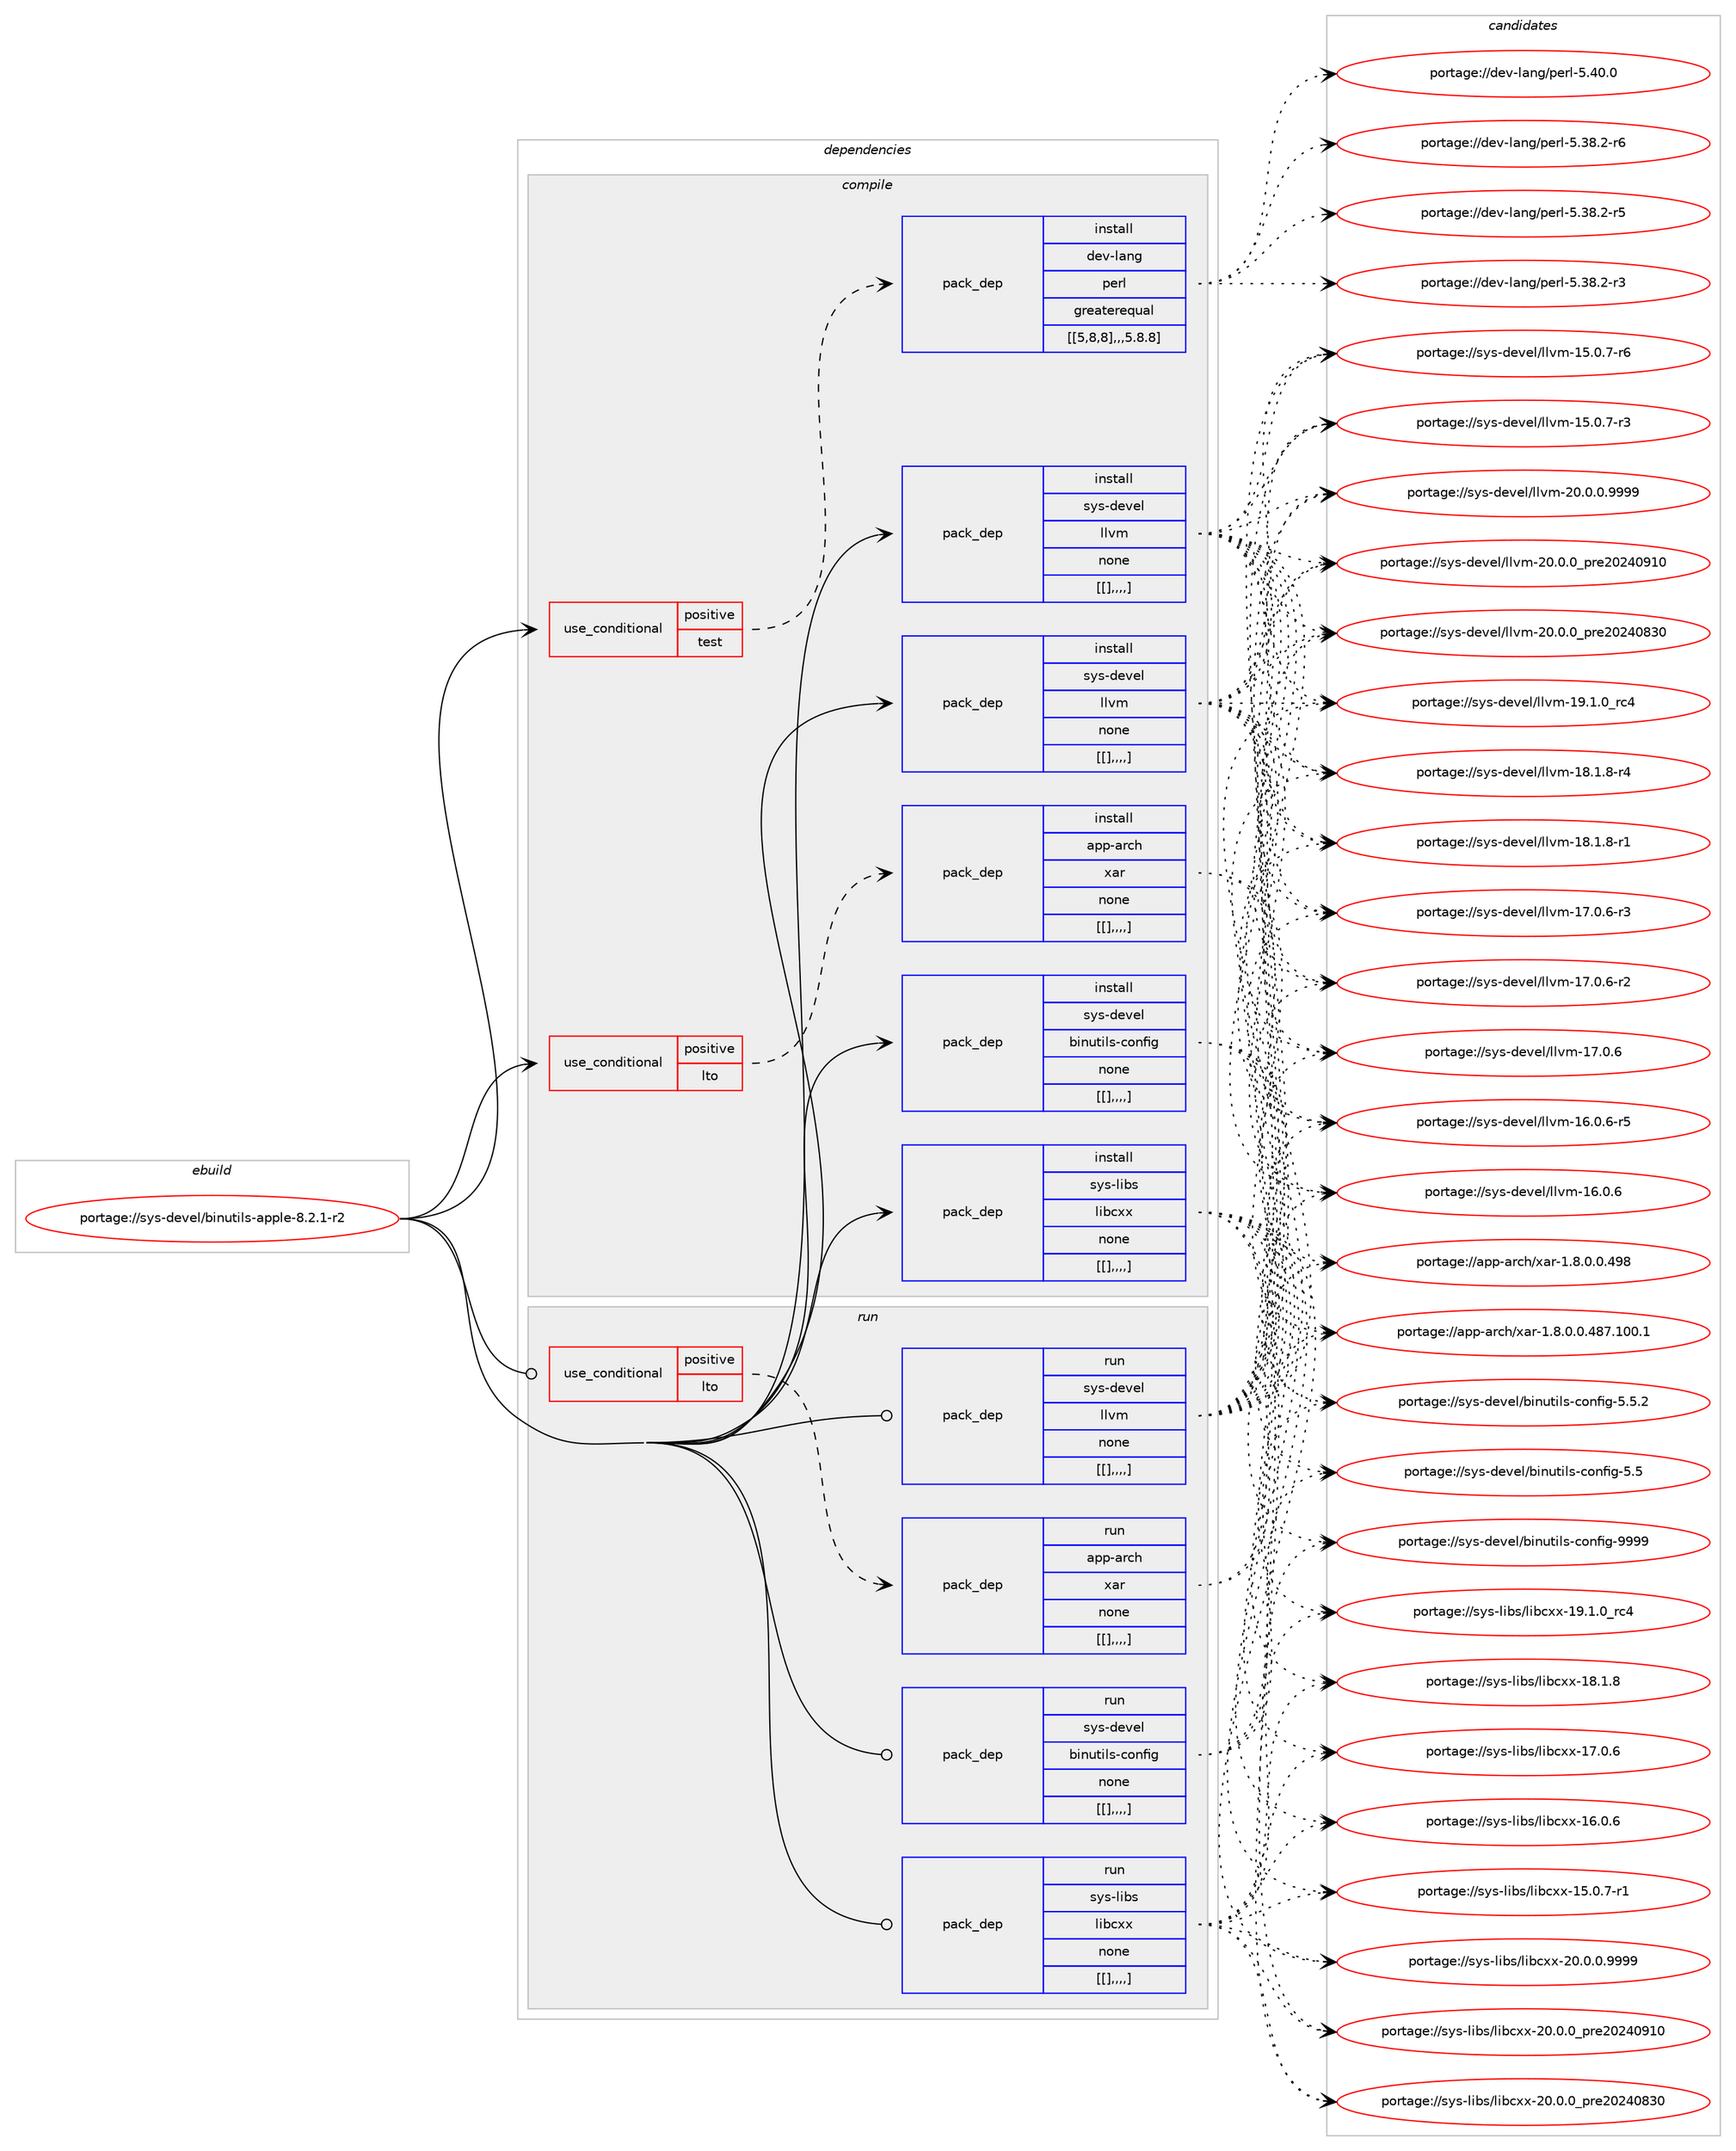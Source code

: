digraph prolog {

# *************
# Graph options
# *************

newrank=true;
concentrate=true;
compound=true;
graph [rankdir=LR,fontname=Helvetica,fontsize=10,ranksep=1.5];#, ranksep=2.5, nodesep=0.2];
edge  [arrowhead=vee];
node  [fontname=Helvetica,fontsize=10];

# **********
# The ebuild
# **********

subgraph cluster_leftcol {
color=gray;
label=<<i>ebuild</i>>;
id [label="portage://sys-devel/binutils-apple-8.2.1-r2", color=red, width=4, href="../sys-devel/binutils-apple-8.2.1-r2.svg"];
}

# ****************
# The dependencies
# ****************

subgraph cluster_midcol {
color=gray;
label=<<i>dependencies</i>>;
subgraph cluster_compile {
fillcolor="#eeeeee";
style=filled;
label=<<i>compile</i>>;
subgraph cond119165 {
dependency449652 [label=<<TABLE BORDER="0" CELLBORDER="1" CELLSPACING="0" CELLPADDING="4"><TR><TD ROWSPAN="3" CELLPADDING="10">use_conditional</TD></TR><TR><TD>positive</TD></TR><TR><TD>lto</TD></TR></TABLE>>, shape=none, color=red];
subgraph pack327403 {
dependency449653 [label=<<TABLE BORDER="0" CELLBORDER="1" CELLSPACING="0" CELLPADDING="4" WIDTH="220"><TR><TD ROWSPAN="6" CELLPADDING="30">pack_dep</TD></TR><TR><TD WIDTH="110">install</TD></TR><TR><TD>app-arch</TD></TR><TR><TD>xar</TD></TR><TR><TD>none</TD></TR><TR><TD>[[],,,,]</TD></TR></TABLE>>, shape=none, color=blue];
}
dependency449652:e -> dependency449653:w [weight=20,style="dashed",arrowhead="vee"];
}
id:e -> dependency449652:w [weight=20,style="solid",arrowhead="vee"];
subgraph cond119166 {
dependency449654 [label=<<TABLE BORDER="0" CELLBORDER="1" CELLSPACING="0" CELLPADDING="4"><TR><TD ROWSPAN="3" CELLPADDING="10">use_conditional</TD></TR><TR><TD>positive</TD></TR><TR><TD>test</TD></TR></TABLE>>, shape=none, color=red];
subgraph pack327404 {
dependency449655 [label=<<TABLE BORDER="0" CELLBORDER="1" CELLSPACING="0" CELLPADDING="4" WIDTH="220"><TR><TD ROWSPAN="6" CELLPADDING="30">pack_dep</TD></TR><TR><TD WIDTH="110">install</TD></TR><TR><TD>dev-lang</TD></TR><TR><TD>perl</TD></TR><TR><TD>greaterequal</TD></TR><TR><TD>[[5,8,8],,,5.8.8]</TD></TR></TABLE>>, shape=none, color=blue];
}
dependency449654:e -> dependency449655:w [weight=20,style="dashed",arrowhead="vee"];
}
id:e -> dependency449654:w [weight=20,style="solid",arrowhead="vee"];
subgraph pack327405 {
dependency449656 [label=<<TABLE BORDER="0" CELLBORDER="1" CELLSPACING="0" CELLPADDING="4" WIDTH="220"><TR><TD ROWSPAN="6" CELLPADDING="30">pack_dep</TD></TR><TR><TD WIDTH="110">install</TD></TR><TR><TD>sys-devel</TD></TR><TR><TD>binutils-config</TD></TR><TR><TD>none</TD></TR><TR><TD>[[],,,,]</TD></TR></TABLE>>, shape=none, color=blue];
}
id:e -> dependency449656:w [weight=20,style="solid",arrowhead="vee"];
subgraph pack327406 {
dependency449657 [label=<<TABLE BORDER="0" CELLBORDER="1" CELLSPACING="0" CELLPADDING="4" WIDTH="220"><TR><TD ROWSPAN="6" CELLPADDING="30">pack_dep</TD></TR><TR><TD WIDTH="110">install</TD></TR><TR><TD>sys-devel</TD></TR><TR><TD>llvm</TD></TR><TR><TD>none</TD></TR><TR><TD>[[],,,,]</TD></TR></TABLE>>, shape=none, color=blue];
}
id:e -> dependency449657:w [weight=20,style="solid",arrowhead="vee"];
subgraph pack327407 {
dependency449658 [label=<<TABLE BORDER="0" CELLBORDER="1" CELLSPACING="0" CELLPADDING="4" WIDTH="220"><TR><TD ROWSPAN="6" CELLPADDING="30">pack_dep</TD></TR><TR><TD WIDTH="110">install</TD></TR><TR><TD>sys-libs</TD></TR><TR><TD>libcxx</TD></TR><TR><TD>none</TD></TR><TR><TD>[[],,,,]</TD></TR></TABLE>>, shape=none, color=blue];
}
id:e -> dependency449658:w [weight=20,style="solid",arrowhead="vee"];
subgraph pack327408 {
dependency449659 [label=<<TABLE BORDER="0" CELLBORDER="1" CELLSPACING="0" CELLPADDING="4" WIDTH="220"><TR><TD ROWSPAN="6" CELLPADDING="30">pack_dep</TD></TR><TR><TD WIDTH="110">install</TD></TR><TR><TD>sys-devel</TD></TR><TR><TD>llvm</TD></TR><TR><TD>none</TD></TR><TR><TD>[[],,,,]</TD></TR></TABLE>>, shape=none, color=blue];
}
id:e -> dependency449659:w [weight=20,style="solid",arrowhead="vee"];
}
subgraph cluster_compileandrun {
fillcolor="#eeeeee";
style=filled;
label=<<i>compile and run</i>>;
}
subgraph cluster_run {
fillcolor="#eeeeee";
style=filled;
label=<<i>run</i>>;
subgraph cond119167 {
dependency449660 [label=<<TABLE BORDER="0" CELLBORDER="1" CELLSPACING="0" CELLPADDING="4"><TR><TD ROWSPAN="3" CELLPADDING="10">use_conditional</TD></TR><TR><TD>positive</TD></TR><TR><TD>lto</TD></TR></TABLE>>, shape=none, color=red];
subgraph pack327409 {
dependency449661 [label=<<TABLE BORDER="0" CELLBORDER="1" CELLSPACING="0" CELLPADDING="4" WIDTH="220"><TR><TD ROWSPAN="6" CELLPADDING="30">pack_dep</TD></TR><TR><TD WIDTH="110">run</TD></TR><TR><TD>app-arch</TD></TR><TR><TD>xar</TD></TR><TR><TD>none</TD></TR><TR><TD>[[],,,,]</TD></TR></TABLE>>, shape=none, color=blue];
}
dependency449660:e -> dependency449661:w [weight=20,style="dashed",arrowhead="vee"];
}
id:e -> dependency449660:w [weight=20,style="solid",arrowhead="odot"];
subgraph pack327410 {
dependency449662 [label=<<TABLE BORDER="0" CELLBORDER="1" CELLSPACING="0" CELLPADDING="4" WIDTH="220"><TR><TD ROWSPAN="6" CELLPADDING="30">pack_dep</TD></TR><TR><TD WIDTH="110">run</TD></TR><TR><TD>sys-devel</TD></TR><TR><TD>binutils-config</TD></TR><TR><TD>none</TD></TR><TR><TD>[[],,,,]</TD></TR></TABLE>>, shape=none, color=blue];
}
id:e -> dependency449662:w [weight=20,style="solid",arrowhead="odot"];
subgraph pack327411 {
dependency449663 [label=<<TABLE BORDER="0" CELLBORDER="1" CELLSPACING="0" CELLPADDING="4" WIDTH="220"><TR><TD ROWSPAN="6" CELLPADDING="30">pack_dep</TD></TR><TR><TD WIDTH="110">run</TD></TR><TR><TD>sys-devel</TD></TR><TR><TD>llvm</TD></TR><TR><TD>none</TD></TR><TR><TD>[[],,,,]</TD></TR></TABLE>>, shape=none, color=blue];
}
id:e -> dependency449663:w [weight=20,style="solid",arrowhead="odot"];
subgraph pack327412 {
dependency449664 [label=<<TABLE BORDER="0" CELLBORDER="1" CELLSPACING="0" CELLPADDING="4" WIDTH="220"><TR><TD ROWSPAN="6" CELLPADDING="30">pack_dep</TD></TR><TR><TD WIDTH="110">run</TD></TR><TR><TD>sys-libs</TD></TR><TR><TD>libcxx</TD></TR><TR><TD>none</TD></TR><TR><TD>[[],,,,]</TD></TR></TABLE>>, shape=none, color=blue];
}
id:e -> dependency449664:w [weight=20,style="solid",arrowhead="odot"];
}
}

# **************
# The candidates
# **************

subgraph cluster_choices {
rank=same;
color=gray;
label=<<i>candidates</i>>;

subgraph choice327403 {
color=black;
nodesep=1;
choice971121124597114991044712097114454946564648464846525756 [label="portage://app-arch/xar-1.8.0.0.498", color=red, width=4,href="../app-arch/xar-1.8.0.0.498.svg"];
choice971121124597114991044712097114454946564648464846525655464948484649 [label="portage://app-arch/xar-1.8.0.0.487.100.1", color=red, width=4,href="../app-arch/xar-1.8.0.0.487.100.1.svg"];
dependency449653:e -> choice971121124597114991044712097114454946564648464846525756:w [style=dotted,weight="100"];
dependency449653:e -> choice971121124597114991044712097114454946564648464846525655464948484649:w [style=dotted,weight="100"];
}
subgraph choice327404 {
color=black;
nodesep=1;
choice10010111845108971101034711210111410845534652484648 [label="portage://dev-lang/perl-5.40.0", color=red, width=4,href="../dev-lang/perl-5.40.0.svg"];
choice100101118451089711010347112101114108455346515646504511454 [label="portage://dev-lang/perl-5.38.2-r6", color=red, width=4,href="../dev-lang/perl-5.38.2-r6.svg"];
choice100101118451089711010347112101114108455346515646504511453 [label="portage://dev-lang/perl-5.38.2-r5", color=red, width=4,href="../dev-lang/perl-5.38.2-r5.svg"];
choice100101118451089711010347112101114108455346515646504511451 [label="portage://dev-lang/perl-5.38.2-r3", color=red, width=4,href="../dev-lang/perl-5.38.2-r3.svg"];
dependency449655:e -> choice10010111845108971101034711210111410845534652484648:w [style=dotted,weight="100"];
dependency449655:e -> choice100101118451089711010347112101114108455346515646504511454:w [style=dotted,weight="100"];
dependency449655:e -> choice100101118451089711010347112101114108455346515646504511453:w [style=dotted,weight="100"];
dependency449655:e -> choice100101118451089711010347112101114108455346515646504511451:w [style=dotted,weight="100"];
}
subgraph choice327405 {
color=black;
nodesep=1;
choice11512111545100101118101108479810511011711610510811545991111101021051034557575757 [label="portage://sys-devel/binutils-config-9999", color=red, width=4,href="../sys-devel/binutils-config-9999.svg"];
choice1151211154510010111810110847981051101171161051081154599111110102105103455346534650 [label="portage://sys-devel/binutils-config-5.5.2", color=red, width=4,href="../sys-devel/binutils-config-5.5.2.svg"];
choice115121115451001011181011084798105110117116105108115459911111010210510345534653 [label="portage://sys-devel/binutils-config-5.5", color=red, width=4,href="../sys-devel/binutils-config-5.5.svg"];
dependency449656:e -> choice11512111545100101118101108479810511011711610510811545991111101021051034557575757:w [style=dotted,weight="100"];
dependency449656:e -> choice1151211154510010111810110847981051101171161051081154599111110102105103455346534650:w [style=dotted,weight="100"];
dependency449656:e -> choice115121115451001011181011084798105110117116105108115459911111010210510345534653:w [style=dotted,weight="100"];
}
subgraph choice327406 {
color=black;
nodesep=1;
choice1151211154510010111810110847108108118109455048464846484657575757 [label="portage://sys-devel/llvm-20.0.0.9999", color=red, width=4,href="../sys-devel/llvm-20.0.0.9999.svg"];
choice115121115451001011181011084710810811810945504846484648951121141015048505248574948 [label="portage://sys-devel/llvm-20.0.0_pre20240910", color=red, width=4,href="../sys-devel/llvm-20.0.0_pre20240910.svg"];
choice115121115451001011181011084710810811810945504846484648951121141015048505248565148 [label="portage://sys-devel/llvm-20.0.0_pre20240830", color=red, width=4,href="../sys-devel/llvm-20.0.0_pre20240830.svg"];
choice115121115451001011181011084710810811810945495746494648951149952 [label="portage://sys-devel/llvm-19.1.0_rc4", color=red, width=4,href="../sys-devel/llvm-19.1.0_rc4.svg"];
choice1151211154510010111810110847108108118109454956464946564511452 [label="portage://sys-devel/llvm-18.1.8-r4", color=red, width=4,href="../sys-devel/llvm-18.1.8-r4.svg"];
choice1151211154510010111810110847108108118109454956464946564511449 [label="portage://sys-devel/llvm-18.1.8-r1", color=red, width=4,href="../sys-devel/llvm-18.1.8-r1.svg"];
choice1151211154510010111810110847108108118109454955464846544511451 [label="portage://sys-devel/llvm-17.0.6-r3", color=red, width=4,href="../sys-devel/llvm-17.0.6-r3.svg"];
choice1151211154510010111810110847108108118109454955464846544511450 [label="portage://sys-devel/llvm-17.0.6-r2", color=red, width=4,href="../sys-devel/llvm-17.0.6-r2.svg"];
choice115121115451001011181011084710810811810945495546484654 [label="portage://sys-devel/llvm-17.0.6", color=red, width=4,href="../sys-devel/llvm-17.0.6.svg"];
choice1151211154510010111810110847108108118109454954464846544511453 [label="portage://sys-devel/llvm-16.0.6-r5", color=red, width=4,href="../sys-devel/llvm-16.0.6-r5.svg"];
choice115121115451001011181011084710810811810945495446484654 [label="portage://sys-devel/llvm-16.0.6", color=red, width=4,href="../sys-devel/llvm-16.0.6.svg"];
choice1151211154510010111810110847108108118109454953464846554511454 [label="portage://sys-devel/llvm-15.0.7-r6", color=red, width=4,href="../sys-devel/llvm-15.0.7-r6.svg"];
choice1151211154510010111810110847108108118109454953464846554511451 [label="portage://sys-devel/llvm-15.0.7-r3", color=red, width=4,href="../sys-devel/llvm-15.0.7-r3.svg"];
dependency449657:e -> choice1151211154510010111810110847108108118109455048464846484657575757:w [style=dotted,weight="100"];
dependency449657:e -> choice115121115451001011181011084710810811810945504846484648951121141015048505248574948:w [style=dotted,weight="100"];
dependency449657:e -> choice115121115451001011181011084710810811810945504846484648951121141015048505248565148:w [style=dotted,weight="100"];
dependency449657:e -> choice115121115451001011181011084710810811810945495746494648951149952:w [style=dotted,weight="100"];
dependency449657:e -> choice1151211154510010111810110847108108118109454956464946564511452:w [style=dotted,weight="100"];
dependency449657:e -> choice1151211154510010111810110847108108118109454956464946564511449:w [style=dotted,weight="100"];
dependency449657:e -> choice1151211154510010111810110847108108118109454955464846544511451:w [style=dotted,weight="100"];
dependency449657:e -> choice1151211154510010111810110847108108118109454955464846544511450:w [style=dotted,weight="100"];
dependency449657:e -> choice115121115451001011181011084710810811810945495546484654:w [style=dotted,weight="100"];
dependency449657:e -> choice1151211154510010111810110847108108118109454954464846544511453:w [style=dotted,weight="100"];
dependency449657:e -> choice115121115451001011181011084710810811810945495446484654:w [style=dotted,weight="100"];
dependency449657:e -> choice1151211154510010111810110847108108118109454953464846554511454:w [style=dotted,weight="100"];
dependency449657:e -> choice1151211154510010111810110847108108118109454953464846554511451:w [style=dotted,weight="100"];
}
subgraph choice327407 {
color=black;
nodesep=1;
choice1151211154510810598115471081059899120120455048464846484657575757 [label="portage://sys-libs/libcxx-20.0.0.9999", color=red, width=4,href="../sys-libs/libcxx-20.0.0.9999.svg"];
choice115121115451081059811547108105989912012045504846484648951121141015048505248574948 [label="portage://sys-libs/libcxx-20.0.0_pre20240910", color=red, width=4,href="../sys-libs/libcxx-20.0.0_pre20240910.svg"];
choice115121115451081059811547108105989912012045504846484648951121141015048505248565148 [label="portage://sys-libs/libcxx-20.0.0_pre20240830", color=red, width=4,href="../sys-libs/libcxx-20.0.0_pre20240830.svg"];
choice115121115451081059811547108105989912012045495746494648951149952 [label="portage://sys-libs/libcxx-19.1.0_rc4", color=red, width=4,href="../sys-libs/libcxx-19.1.0_rc4.svg"];
choice115121115451081059811547108105989912012045495646494656 [label="portage://sys-libs/libcxx-18.1.8", color=red, width=4,href="../sys-libs/libcxx-18.1.8.svg"];
choice115121115451081059811547108105989912012045495546484654 [label="portage://sys-libs/libcxx-17.0.6", color=red, width=4,href="../sys-libs/libcxx-17.0.6.svg"];
choice115121115451081059811547108105989912012045495446484654 [label="portage://sys-libs/libcxx-16.0.6", color=red, width=4,href="../sys-libs/libcxx-16.0.6.svg"];
choice1151211154510810598115471081059899120120454953464846554511449 [label="portage://sys-libs/libcxx-15.0.7-r1", color=red, width=4,href="../sys-libs/libcxx-15.0.7-r1.svg"];
dependency449658:e -> choice1151211154510810598115471081059899120120455048464846484657575757:w [style=dotted,weight="100"];
dependency449658:e -> choice115121115451081059811547108105989912012045504846484648951121141015048505248574948:w [style=dotted,weight="100"];
dependency449658:e -> choice115121115451081059811547108105989912012045504846484648951121141015048505248565148:w [style=dotted,weight="100"];
dependency449658:e -> choice115121115451081059811547108105989912012045495746494648951149952:w [style=dotted,weight="100"];
dependency449658:e -> choice115121115451081059811547108105989912012045495646494656:w [style=dotted,weight="100"];
dependency449658:e -> choice115121115451081059811547108105989912012045495546484654:w [style=dotted,weight="100"];
dependency449658:e -> choice115121115451081059811547108105989912012045495446484654:w [style=dotted,weight="100"];
dependency449658:e -> choice1151211154510810598115471081059899120120454953464846554511449:w [style=dotted,weight="100"];
}
subgraph choice327408 {
color=black;
nodesep=1;
choice1151211154510010111810110847108108118109455048464846484657575757 [label="portage://sys-devel/llvm-20.0.0.9999", color=red, width=4,href="../sys-devel/llvm-20.0.0.9999.svg"];
choice115121115451001011181011084710810811810945504846484648951121141015048505248574948 [label="portage://sys-devel/llvm-20.0.0_pre20240910", color=red, width=4,href="../sys-devel/llvm-20.0.0_pre20240910.svg"];
choice115121115451001011181011084710810811810945504846484648951121141015048505248565148 [label="portage://sys-devel/llvm-20.0.0_pre20240830", color=red, width=4,href="../sys-devel/llvm-20.0.0_pre20240830.svg"];
choice115121115451001011181011084710810811810945495746494648951149952 [label="portage://sys-devel/llvm-19.1.0_rc4", color=red, width=4,href="../sys-devel/llvm-19.1.0_rc4.svg"];
choice1151211154510010111810110847108108118109454956464946564511452 [label="portage://sys-devel/llvm-18.1.8-r4", color=red, width=4,href="../sys-devel/llvm-18.1.8-r4.svg"];
choice1151211154510010111810110847108108118109454956464946564511449 [label="portage://sys-devel/llvm-18.1.8-r1", color=red, width=4,href="../sys-devel/llvm-18.1.8-r1.svg"];
choice1151211154510010111810110847108108118109454955464846544511451 [label="portage://sys-devel/llvm-17.0.6-r3", color=red, width=4,href="../sys-devel/llvm-17.0.6-r3.svg"];
choice1151211154510010111810110847108108118109454955464846544511450 [label="portage://sys-devel/llvm-17.0.6-r2", color=red, width=4,href="../sys-devel/llvm-17.0.6-r2.svg"];
choice115121115451001011181011084710810811810945495546484654 [label="portage://sys-devel/llvm-17.0.6", color=red, width=4,href="../sys-devel/llvm-17.0.6.svg"];
choice1151211154510010111810110847108108118109454954464846544511453 [label="portage://sys-devel/llvm-16.0.6-r5", color=red, width=4,href="../sys-devel/llvm-16.0.6-r5.svg"];
choice115121115451001011181011084710810811810945495446484654 [label="portage://sys-devel/llvm-16.0.6", color=red, width=4,href="../sys-devel/llvm-16.0.6.svg"];
choice1151211154510010111810110847108108118109454953464846554511454 [label="portage://sys-devel/llvm-15.0.7-r6", color=red, width=4,href="../sys-devel/llvm-15.0.7-r6.svg"];
choice1151211154510010111810110847108108118109454953464846554511451 [label="portage://sys-devel/llvm-15.0.7-r3", color=red, width=4,href="../sys-devel/llvm-15.0.7-r3.svg"];
dependency449659:e -> choice1151211154510010111810110847108108118109455048464846484657575757:w [style=dotted,weight="100"];
dependency449659:e -> choice115121115451001011181011084710810811810945504846484648951121141015048505248574948:w [style=dotted,weight="100"];
dependency449659:e -> choice115121115451001011181011084710810811810945504846484648951121141015048505248565148:w [style=dotted,weight="100"];
dependency449659:e -> choice115121115451001011181011084710810811810945495746494648951149952:w [style=dotted,weight="100"];
dependency449659:e -> choice1151211154510010111810110847108108118109454956464946564511452:w [style=dotted,weight="100"];
dependency449659:e -> choice1151211154510010111810110847108108118109454956464946564511449:w [style=dotted,weight="100"];
dependency449659:e -> choice1151211154510010111810110847108108118109454955464846544511451:w [style=dotted,weight="100"];
dependency449659:e -> choice1151211154510010111810110847108108118109454955464846544511450:w [style=dotted,weight="100"];
dependency449659:e -> choice115121115451001011181011084710810811810945495546484654:w [style=dotted,weight="100"];
dependency449659:e -> choice1151211154510010111810110847108108118109454954464846544511453:w [style=dotted,weight="100"];
dependency449659:e -> choice115121115451001011181011084710810811810945495446484654:w [style=dotted,weight="100"];
dependency449659:e -> choice1151211154510010111810110847108108118109454953464846554511454:w [style=dotted,weight="100"];
dependency449659:e -> choice1151211154510010111810110847108108118109454953464846554511451:w [style=dotted,weight="100"];
}
subgraph choice327409 {
color=black;
nodesep=1;
choice971121124597114991044712097114454946564648464846525756 [label="portage://app-arch/xar-1.8.0.0.498", color=red, width=4,href="../app-arch/xar-1.8.0.0.498.svg"];
choice971121124597114991044712097114454946564648464846525655464948484649 [label="portage://app-arch/xar-1.8.0.0.487.100.1", color=red, width=4,href="../app-arch/xar-1.8.0.0.487.100.1.svg"];
dependency449661:e -> choice971121124597114991044712097114454946564648464846525756:w [style=dotted,weight="100"];
dependency449661:e -> choice971121124597114991044712097114454946564648464846525655464948484649:w [style=dotted,weight="100"];
}
subgraph choice327410 {
color=black;
nodesep=1;
choice11512111545100101118101108479810511011711610510811545991111101021051034557575757 [label="portage://sys-devel/binutils-config-9999", color=red, width=4,href="../sys-devel/binutils-config-9999.svg"];
choice1151211154510010111810110847981051101171161051081154599111110102105103455346534650 [label="portage://sys-devel/binutils-config-5.5.2", color=red, width=4,href="../sys-devel/binutils-config-5.5.2.svg"];
choice115121115451001011181011084798105110117116105108115459911111010210510345534653 [label="portage://sys-devel/binutils-config-5.5", color=red, width=4,href="../sys-devel/binutils-config-5.5.svg"];
dependency449662:e -> choice11512111545100101118101108479810511011711610510811545991111101021051034557575757:w [style=dotted,weight="100"];
dependency449662:e -> choice1151211154510010111810110847981051101171161051081154599111110102105103455346534650:w [style=dotted,weight="100"];
dependency449662:e -> choice115121115451001011181011084798105110117116105108115459911111010210510345534653:w [style=dotted,weight="100"];
}
subgraph choice327411 {
color=black;
nodesep=1;
choice1151211154510010111810110847108108118109455048464846484657575757 [label="portage://sys-devel/llvm-20.0.0.9999", color=red, width=4,href="../sys-devel/llvm-20.0.0.9999.svg"];
choice115121115451001011181011084710810811810945504846484648951121141015048505248574948 [label="portage://sys-devel/llvm-20.0.0_pre20240910", color=red, width=4,href="../sys-devel/llvm-20.0.0_pre20240910.svg"];
choice115121115451001011181011084710810811810945504846484648951121141015048505248565148 [label="portage://sys-devel/llvm-20.0.0_pre20240830", color=red, width=4,href="../sys-devel/llvm-20.0.0_pre20240830.svg"];
choice115121115451001011181011084710810811810945495746494648951149952 [label="portage://sys-devel/llvm-19.1.0_rc4", color=red, width=4,href="../sys-devel/llvm-19.1.0_rc4.svg"];
choice1151211154510010111810110847108108118109454956464946564511452 [label="portage://sys-devel/llvm-18.1.8-r4", color=red, width=4,href="../sys-devel/llvm-18.1.8-r4.svg"];
choice1151211154510010111810110847108108118109454956464946564511449 [label="portage://sys-devel/llvm-18.1.8-r1", color=red, width=4,href="../sys-devel/llvm-18.1.8-r1.svg"];
choice1151211154510010111810110847108108118109454955464846544511451 [label="portage://sys-devel/llvm-17.0.6-r3", color=red, width=4,href="../sys-devel/llvm-17.0.6-r3.svg"];
choice1151211154510010111810110847108108118109454955464846544511450 [label="portage://sys-devel/llvm-17.0.6-r2", color=red, width=4,href="../sys-devel/llvm-17.0.6-r2.svg"];
choice115121115451001011181011084710810811810945495546484654 [label="portage://sys-devel/llvm-17.0.6", color=red, width=4,href="../sys-devel/llvm-17.0.6.svg"];
choice1151211154510010111810110847108108118109454954464846544511453 [label="portage://sys-devel/llvm-16.0.6-r5", color=red, width=4,href="../sys-devel/llvm-16.0.6-r5.svg"];
choice115121115451001011181011084710810811810945495446484654 [label="portage://sys-devel/llvm-16.0.6", color=red, width=4,href="../sys-devel/llvm-16.0.6.svg"];
choice1151211154510010111810110847108108118109454953464846554511454 [label="portage://sys-devel/llvm-15.0.7-r6", color=red, width=4,href="../sys-devel/llvm-15.0.7-r6.svg"];
choice1151211154510010111810110847108108118109454953464846554511451 [label="portage://sys-devel/llvm-15.0.7-r3", color=red, width=4,href="../sys-devel/llvm-15.0.7-r3.svg"];
dependency449663:e -> choice1151211154510010111810110847108108118109455048464846484657575757:w [style=dotted,weight="100"];
dependency449663:e -> choice115121115451001011181011084710810811810945504846484648951121141015048505248574948:w [style=dotted,weight="100"];
dependency449663:e -> choice115121115451001011181011084710810811810945504846484648951121141015048505248565148:w [style=dotted,weight="100"];
dependency449663:e -> choice115121115451001011181011084710810811810945495746494648951149952:w [style=dotted,weight="100"];
dependency449663:e -> choice1151211154510010111810110847108108118109454956464946564511452:w [style=dotted,weight="100"];
dependency449663:e -> choice1151211154510010111810110847108108118109454956464946564511449:w [style=dotted,weight="100"];
dependency449663:e -> choice1151211154510010111810110847108108118109454955464846544511451:w [style=dotted,weight="100"];
dependency449663:e -> choice1151211154510010111810110847108108118109454955464846544511450:w [style=dotted,weight="100"];
dependency449663:e -> choice115121115451001011181011084710810811810945495546484654:w [style=dotted,weight="100"];
dependency449663:e -> choice1151211154510010111810110847108108118109454954464846544511453:w [style=dotted,weight="100"];
dependency449663:e -> choice115121115451001011181011084710810811810945495446484654:w [style=dotted,weight="100"];
dependency449663:e -> choice1151211154510010111810110847108108118109454953464846554511454:w [style=dotted,weight="100"];
dependency449663:e -> choice1151211154510010111810110847108108118109454953464846554511451:w [style=dotted,weight="100"];
}
subgraph choice327412 {
color=black;
nodesep=1;
choice1151211154510810598115471081059899120120455048464846484657575757 [label="portage://sys-libs/libcxx-20.0.0.9999", color=red, width=4,href="../sys-libs/libcxx-20.0.0.9999.svg"];
choice115121115451081059811547108105989912012045504846484648951121141015048505248574948 [label="portage://sys-libs/libcxx-20.0.0_pre20240910", color=red, width=4,href="../sys-libs/libcxx-20.0.0_pre20240910.svg"];
choice115121115451081059811547108105989912012045504846484648951121141015048505248565148 [label="portage://sys-libs/libcxx-20.0.0_pre20240830", color=red, width=4,href="../sys-libs/libcxx-20.0.0_pre20240830.svg"];
choice115121115451081059811547108105989912012045495746494648951149952 [label="portage://sys-libs/libcxx-19.1.0_rc4", color=red, width=4,href="../sys-libs/libcxx-19.1.0_rc4.svg"];
choice115121115451081059811547108105989912012045495646494656 [label="portage://sys-libs/libcxx-18.1.8", color=red, width=4,href="../sys-libs/libcxx-18.1.8.svg"];
choice115121115451081059811547108105989912012045495546484654 [label="portage://sys-libs/libcxx-17.0.6", color=red, width=4,href="../sys-libs/libcxx-17.0.6.svg"];
choice115121115451081059811547108105989912012045495446484654 [label="portage://sys-libs/libcxx-16.0.6", color=red, width=4,href="../sys-libs/libcxx-16.0.6.svg"];
choice1151211154510810598115471081059899120120454953464846554511449 [label="portage://sys-libs/libcxx-15.0.7-r1", color=red, width=4,href="../sys-libs/libcxx-15.0.7-r1.svg"];
dependency449664:e -> choice1151211154510810598115471081059899120120455048464846484657575757:w [style=dotted,weight="100"];
dependency449664:e -> choice115121115451081059811547108105989912012045504846484648951121141015048505248574948:w [style=dotted,weight="100"];
dependency449664:e -> choice115121115451081059811547108105989912012045504846484648951121141015048505248565148:w [style=dotted,weight="100"];
dependency449664:e -> choice115121115451081059811547108105989912012045495746494648951149952:w [style=dotted,weight="100"];
dependency449664:e -> choice115121115451081059811547108105989912012045495646494656:w [style=dotted,weight="100"];
dependency449664:e -> choice115121115451081059811547108105989912012045495546484654:w [style=dotted,weight="100"];
dependency449664:e -> choice115121115451081059811547108105989912012045495446484654:w [style=dotted,weight="100"];
dependency449664:e -> choice1151211154510810598115471081059899120120454953464846554511449:w [style=dotted,weight="100"];
}
}

}
